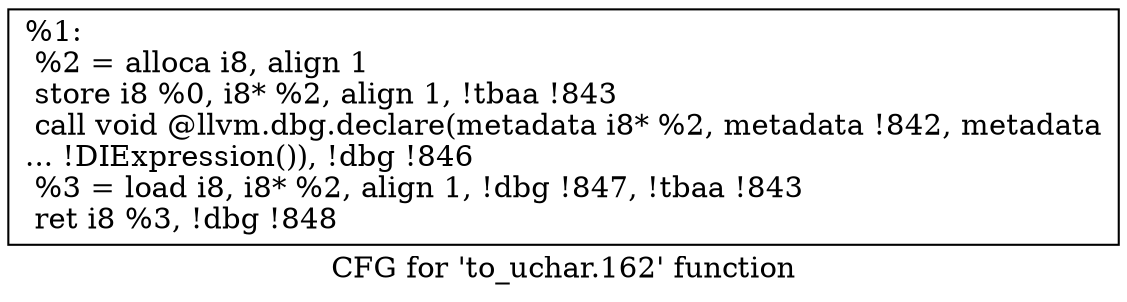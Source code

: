 digraph "CFG for 'to_uchar.162' function" {
	label="CFG for 'to_uchar.162' function";

	Node0xb531a0 [shape=record,label="{%1:\l  %2 = alloca i8, align 1\l  store i8 %0, i8* %2, align 1, !tbaa !843\l  call void @llvm.dbg.declare(metadata i8* %2, metadata !842, metadata\l... !DIExpression()), !dbg !846\l  %3 = load i8, i8* %2, align 1, !dbg !847, !tbaa !843\l  ret i8 %3, !dbg !848\l}"];
}
